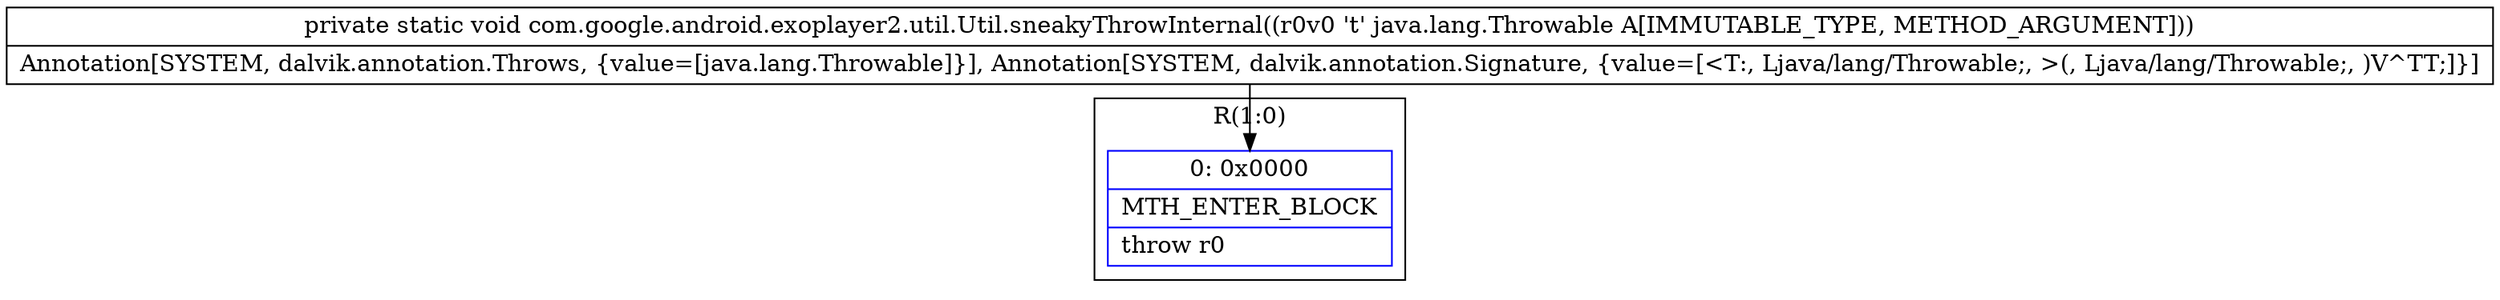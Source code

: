 digraph "CFG forcom.google.android.exoplayer2.util.Util.sneakyThrowInternal(Ljava\/lang\/Throwable;)V" {
subgraph cluster_Region_1245655202 {
label = "R(1:0)";
node [shape=record,color=blue];
Node_0 [shape=record,label="{0\:\ 0x0000|MTH_ENTER_BLOCK\l|throw r0\l}"];
}
MethodNode[shape=record,label="{private static void com.google.android.exoplayer2.util.Util.sneakyThrowInternal((r0v0 't' java.lang.Throwable A[IMMUTABLE_TYPE, METHOD_ARGUMENT]))  | Annotation[SYSTEM, dalvik.annotation.Throws, \{value=[java.lang.Throwable]\}], Annotation[SYSTEM, dalvik.annotation.Signature, \{value=[\<T:, Ljava\/lang\/Throwable;, \>(, Ljava\/lang\/Throwable;, )V^TT;]\}]\l}"];
MethodNode -> Node_0;
}

